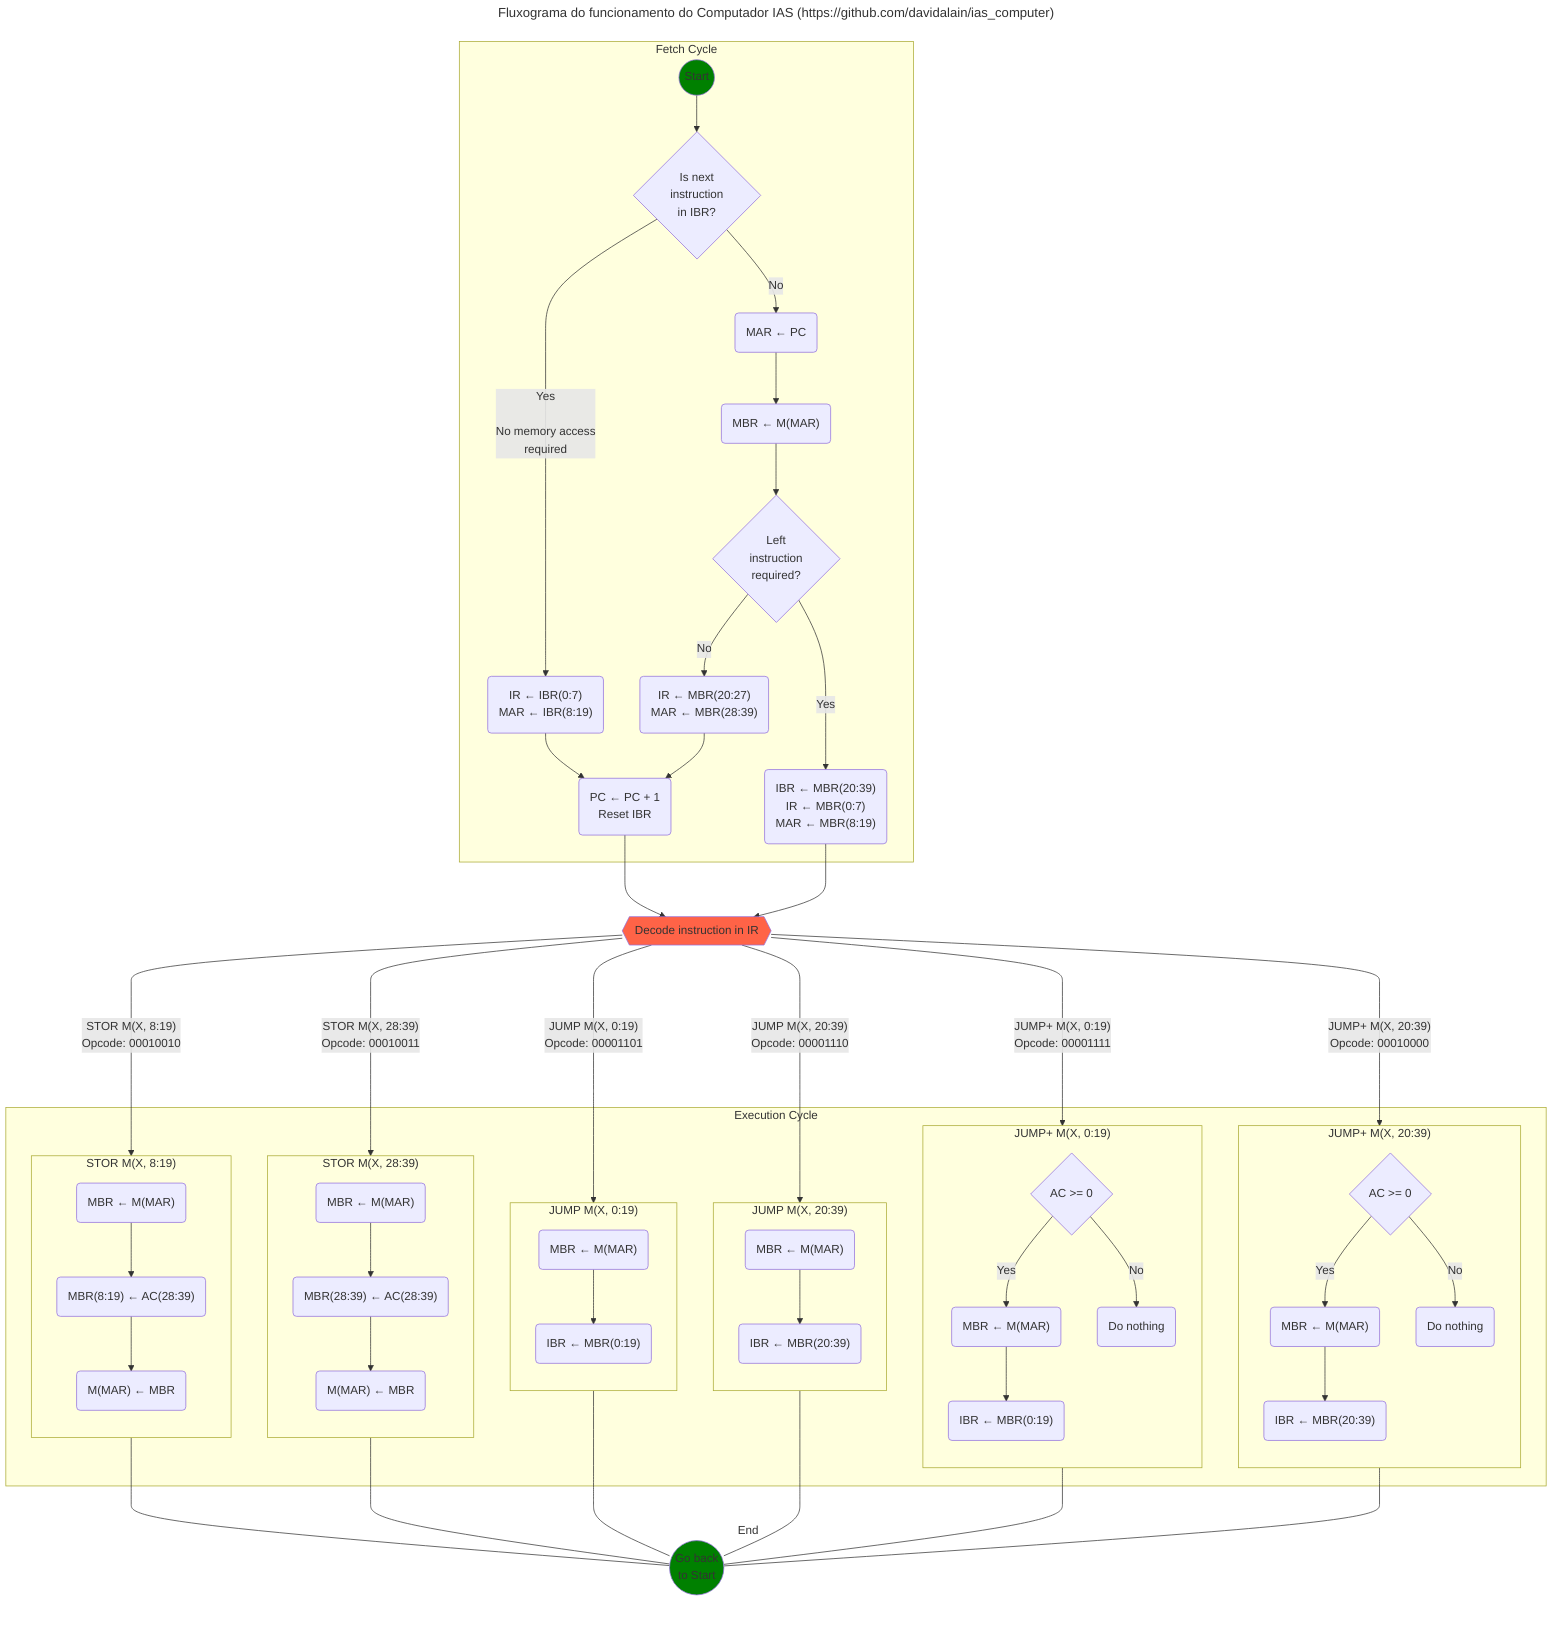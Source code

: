 ---
title:  Fluxograma do funcionamento do Computador IAS (https://github.com/davidalain/ias_computer)
---
flowchart TB

subgraph _fetch_cycle_ [Fetch Cycle]
    START((Start)):::greenClass --> B{"Is next
    instruction 
    in IBR?"}
    B --> |"Yes

    No memory access
    required"| F("IR ← IBR(0:7)
    MAR ← IBR(8:19)")
    F --> I
    B --> |No| C("MAR ← PC")
    C --> D("MBR ← M(MAR)")
    D --> E{"Left
    instruction
    required?"}
    E --> |No| H("IR ← MBR(20:27)
    MAR ← MBR(28:39)")
    E --> |Yes| G("IBR ← MBR(20:39)
    IR ← MBR(0:7)
    MAR ← MBR(8:19)")
    H --> I("PC ← PC + 1
    Reset IBR")
end

subgraph _decode_ [ ]
    I --> DECODE
    G --> DECODE
    DECODE{{"Decode instruction in IR"}}:::orangeClass

    style _decode_ fill:transparent,stroke:transparent

    direction TB
end


subgraph _execution_cycle_ [Execution Cycle]

    %%%% Instruções de desvio condicional, desvio incondicional e modificação de endereço
    %% [Eliane de Melo Cordeiro](https://github.com/ElianeCordeiro)
    %% [Flávio Filipe França Farias](https://github.com/trewq010)
    %% [Maria Eduarda Veloso Cânha](https://github.com/dudacanha)
    %% [Laura Maria Farias Silva](https://github.com/laura-farias-dev)
    %% [Wanessa Santana Ferreira](https://github.com/Wanessaa)

    DECODE --> |"STOR M(X, 8:19)
    Opcode: 00010010" | STOR_MXL

    %% A instrução STOR M(X, 8:19) substitui os bits de endereço da instrução esquerda, do bit 28 ao 39, de um local de memória chamado M(X), pelos bits do 28 ao 39 do acumulador (AC). Para isso, o processo passa pelo Registrador de Memória do Barramento (MBR), pois o AC não tem acesso direto à memória. Dessa forma, o conteúdo da memória tem que ser transferido para o MBR, que pode acessar tanto a memória quanto o AC. Então, o MBR substitui os bits do 8 ao 19 pelo conteúdo dos bits do 28 ao 39 do AC. Após a modificação, o conteúdo atualizado é transferido de volta para a memória M(X), finalizando o processo de modificação do campo de endereço da instrução esquerda em M(X).

    subgraph STOR_MXL ["STOR M(X, 8:19)"]
        STOR_MXL1("MBR ← M(MAR)")
        STOR_MXL2("MBR(8:19) ← AC(28:39)")
        STOR_MXL3("M(MAR) ← MBR")

        STOR_MXL1 --> STOR_MXL2
        STOR_MXL2 --> STOR_MXL3
        direction TB
    end


    DECODE --> |"STOR M(X, 28:39)
    Opcode: 00010011"|STOR_MXR 

    %% A instrução STOR M(X, 28:39) substitui os bits de endereço na instrução direita, do bit 28º ao 39º, de um local de memória chamado M(X), pelos respectivos bits do 28º ao 39º do acumulador (AC). Para isso, o processo passa pelo Registrador de Memória do Barramento (MBR), pois o AC não tem acesso direto à memória. Dessa forma, o conteúdo da memória tem que ser transferido para o MBR, que pode acessar tanto a memória quanto o AC.Então, o MBR substitui os bits do 28º ao 39º pelo conteúdo correspondente do AC. Após a modificação, o conteúdo atualizado é transferido de volta para a memória M(X), finalizando o processo de modificação do campo de endereço da instrução direita em M(X).

    subgraph STOR_MXR ["STOR M(X, 28:39)"]
        STOR_MXR1("MBR ← M(MAR)")
        STOR_MXR2("MBR(28:39) ← AC(28:39)")
        STOR_MXR3("M(MAR) ← MBR")

        STOR_MXR1 --> STOR_MXR2
        STOR_MXR2 --> STOR_MXR3
        direction TB
    end


    DECODE --> |"JUMP M(X, 0:19)
    Opcode: 00001101"|JUMP_ML

	%% A instrução JUMP M(X, 0:19), ao receber o endereço de memória (MAR) do ciclo de busca, acessa a palavra de memória que contém duas intruções e armazena esse conteúdo no MBR. O endereço de memória presente na instrução localizada à esquerda desse conteúdo é lido e armazenado no contador de programa (PC). O que indica que o conteúdo apontado por esse endereço será executado no próximo ciclo de busca, independente do conteúdo do registrador IBR ou o que estava armazenado anteriormente em PC.

    subgraph JUMP_ML ["JUMP M(X, 0:19)"]
	    JUMP_MXL1("MBR ← M(MAR)")
        JUMP_MXL2("IBR ← MBR(0:19)")

        JUMP_MXL1 --> JUMP_MXL2

        direction TB
    end


    DECODE --> |"JUMP M(X, 20:39)
    Opcode: 00001110"|JUMP_MR

    %% A instrução JUMP M(X, 20:39),  ao receber o endereço de memória (MAR) do ciclo de busca, acessa a palavra de memória que contém duas intruções e armazena esse conteúdo no MBR. O endereço de memória presente na instrução localizada à direita desse conteúdo é lido e armazenado no contador de programa (PC). O que indica que o conteúdo apontado por esse endereço será executado no próximo ciclo de busca, independente do conteúdo do registrador IBR ou o que estava armazenado anteriormente em PC.

    subgraph JUMP_MR ["JUMP M(X, 20:39)"]
        JUMP_MXR1("MBR ← M(MAR)")
        JUMP_MXR2("IBR ← MBR(20:39)")

        JUMP_MXR1 --> JUMP_MXR2
        direction TB
    end


    DECODE ----> |"JUMP+ M(X, 0:19)
    Opcode: 00001111"|JUMP+_ML

    %% A instrução JUMP+ M(X, 0:19) tem o efeito de saltar para a instrução esquerda da memória apenas se o valor contido no registrador AC for maior ou igual a zero, indicando que AC não é um número negativo. Caso contrário, se o valor em AC for negativo, o fluxo de execução continua normalmente, mantendo os mesmos valores nos registradores.

    subgraph JUMP+_ML ["JUMP+ M(X, 0:19)"]
        JUMP1_MXL1{"AC >= 0"}
        JUMP1_MXL2("MBR ← M(MAR)")
        JUMP1_MXL3("IBR ← MBR(0:19)")
        DO_NOTHING_L("Do nothing")
       
        JUMP1_MXL1 --> |Yes| JUMP1_MXL2
        JUMP1_MXL1 --> |No| DO_NOTHING_L
        JUMP1_MXL2 -->  JUMP1_MXL3
        direction TB
    end


    DECODE ----> |"JUMP+ M(X, 20:39)
    Opcode: 00010000"|JUMP+_MR

    %% A instrução JUMP+ M(X, 20:39) tem o efeito de saltar para a instrução direita da memória apenas se o valor contido no registrador AC for maior ou igual a zero, indicando que AC não é um número negativo. Caso contrário, se o valor em AC for negativo, o fluxo de execução continua normalmente, mantendo os mesmos valores nos registradores.  
      
    subgraph JUMP+_MR ["JUMP+ M(X, 20:39)"]
        JUMP1_MXR1{"AC >= 0"}
        JUMP1_MXR2("MBR ← M(MAR)")
        JUMP1_MXR3("IBR ← MBR(20:39)")
        DO_NOTHING_R("Do nothing")

        JUMP1_MXR1 --> |Yes| JUMP1_MXR2
        JUMP1_MXR1 --> |No| DO_NOTHING_R
        JUMP1_MXR2 -->  JUMP1_MXR3
        direction TB
    end
	
end

subgraph _end_ [End]
    style _end_ fill:transparent,stroke:transparent

    END(("Go back
    to Start")):::greenClass

    STOR_MXL --- END
    STOR_MXR --- END
    JUMP_ML --- END
    JUMP_MR --- END
    JUMP+_ML --- END
    JUMP+_MR --- END
	
    direction TB
end

classDef greenClass fill:#008000
classDef orangeClass fill:#FF6347